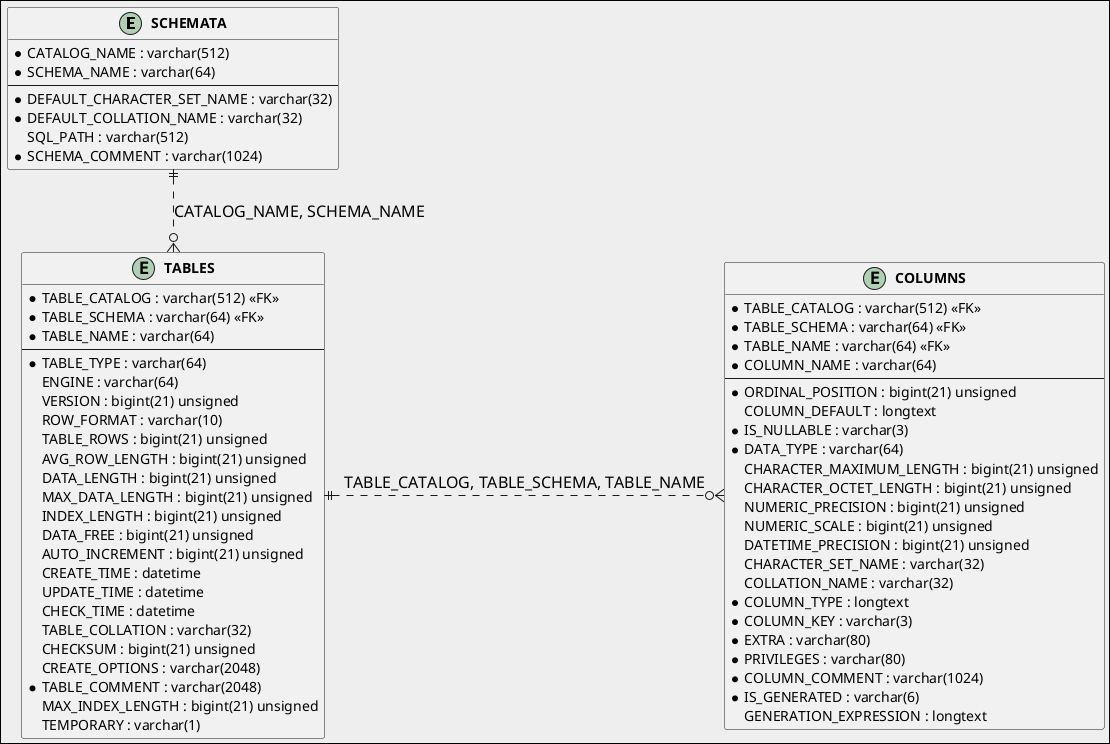 
@startuml

' Useful references
/'
https://plantuml.com/ie-diagram
https://plantuml.com/class-diagram
https://plantuml.com/sequence-diagram
https://plantuml.com/activity-diagram-beta
https://plantuml.com/state-diagram
https://plantuml.com/commons
https://plantuml.com/creole
https://plantuml-documentation.readthedocs.io/en/latest/formatting/color-names.html
https://www.w3schools.com/colors/colors_names.asp
https://plantuml.com/color
'/

' https://plantuml-documentation.readthedocs.io/en/latest/formatting/all-skin-params.html
skinparam {
  'global font
  'DefaultFontName Consolas
  DefaultFontName Monaco
  'DefaultFontName Lucida Console
  'DefaultMonospacedFontName Consolas
  'DefaultFontStyle bold
  
  'diagram scope style
  DiagramBorderThickness 1
  DiagramBorderColor black
  'BackgroundColor transparent
  BackgroundColor #eeeeee
  PageMargin 10

  'note style
  NoteFontName Courier
  NoteBackgroundColor SeaShell
  NoteBorderColor transparent
  NoteShadowing false
  
  'class style
  MinClassWidth 75
  ClassFontStyle bold

  'arrow style
  ArrowFontSize 16
  ArrowThickness 1
  ResponseMessageBelowArrow true

  BoxPadding 50
  ParticipantPadding 20  
}

entity "SCHEMATA" as schemata {
  *CATALOG_NAME : varchar(512)
  *SCHEMA_NAME : varchar(64)
  --
  *DEFAULT_CHARACTER_SET_NAME : varchar(32)
  *DEFAULT_COLLATION_NAME : varchar(32)
  SQL_PATH : varchar(512)
  *SCHEMA_COMMENT : varchar(1024)
}

entity "TABLES" as tables {
  *TABLE_CATALOG : varchar(512) <<FK>> 
  *TABLE_SCHEMA : varchar(64) <<FK>>
  *TABLE_NAME : varchar(64)
  --
  *TABLE_TYPE : varchar(64) 
  ENGINE : varchar(64) 
  VERSION : bigint(21) unsigned
  ROW_FORMAT : varchar(10)
  TABLE_ROWS : bigint(21) unsigned
  AVG_ROW_LENGTH : bigint(21) unsigned
  DATA_LENGTH : bigint(21) unsigned
  MAX_DATA_LENGTH : bigint(21) unsigned
  INDEX_LENGTH : bigint(21) unsigned
  DATA_FREE : bigint(21) unsigned
  AUTO_INCREMENT : bigint(21) unsigned
  CREATE_TIME : datetime
  UPDATE_TIME : datetime
  CHECK_TIME : datetime
  TABLE_COLLATION : varchar(32)
  CHECKSUM : bigint(21) unsigned
  CREATE_OPTIONS : varchar(2048)
  *TABLE_COMMENT : varchar(2048)
  MAX_INDEX_LENGTH : bigint(21) unsigned
  TEMPORARY : varchar(1)
}

entity "COLUMNS" as columns {
  *TABLE_CATALOG : varchar(512) <<FK>>
  *TABLE_SCHEMA : varchar(64) <<FK>>
  *TABLE_NAME : varchar(64) <<FK>>
  *COLUMN_NAME : varchar(64)
  --
  *ORDINAL_POSITION : bigint(21) unsigned
  COLUMN_DEFAULT : longtext
  *IS_NULLABLE : varchar(3)
  *DATA_TYPE : varchar(64)
  CHARACTER_MAXIMUM_LENGTH : bigint(21) unsigned
  CHARACTER_OCTET_LENGTH : bigint(21) unsigned
  NUMERIC_PRECISION : bigint(21) unsigned
  NUMERIC_SCALE : bigint(21) unsigned
  DATETIME_PRECISION : bigint(21) unsigned
  CHARACTER_SET_NAME : varchar(32)
  COLLATION_NAME : varchar(32)
  *COLUMN_TYPE : longtext
  *COLUMN_KEY : varchar(3)
  *EXTRA : varchar(80)
  *PRIVILEGES : varchar(80)
  *COLUMN_COMMENT : varchar(1024)
  *IS_GENERATED : varchar(6)
  GENERATION_EXPRESSION : longtext
}


schemata ||..o{ tables : CATALOG_NAME, SCHEMA_NAME
tables ||.right.o{ columns : TABLE_CATALOG, TABLE_SCHEMA, TABLE_NAME

@enduml


